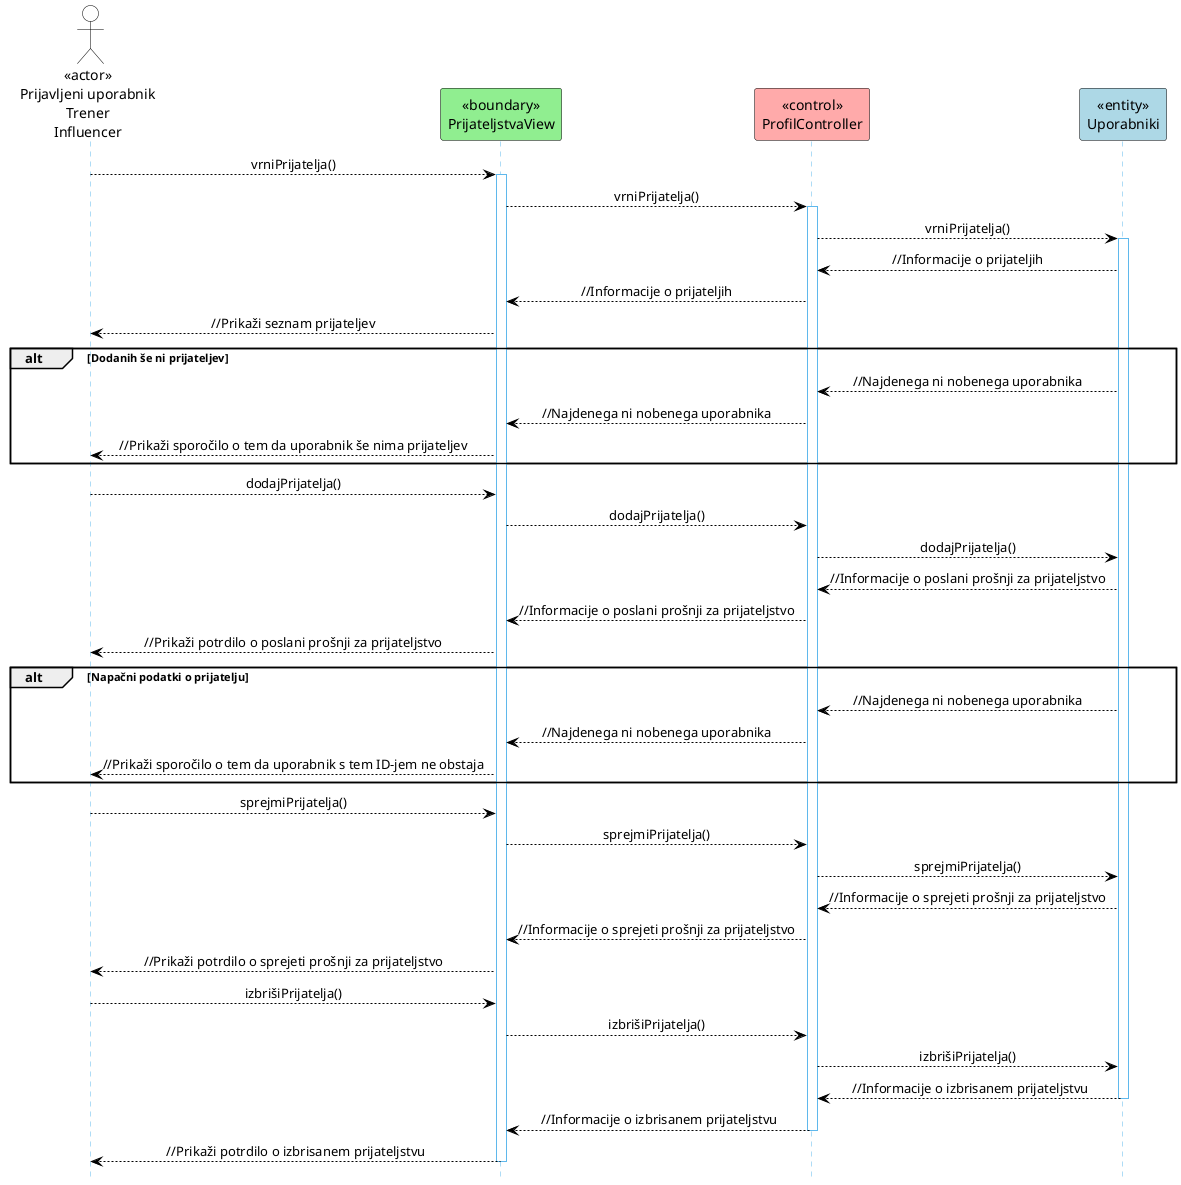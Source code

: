 @startuml
hide footbox

skinparam backgroundcolor transparent
skinparam defaultTextAlignment center
skinparam actorBorderColor black
skinparam actorBackgroundColor white
skinparam arrowColor black  
skinparam sequenceLifeLineBorderColor #5FB8EC
skinparam sequenceParticipantBorderColor #Black
skinparam sequenceParticipantBackgroundColor white

actor PrijavljeniUpor as "<<actor>>\nPrijavljeni uporabnik\nTrener\nInfluencer"
participant AnalizaTrenignovView as "<<boundary>>\nPrijateljstvaView" #LightGreen
participant AktivnostiController as "<<control>>\nProfilController" #FFAAAA
participant Aktivnost as "<<entity>>\nUporabniki" #LightBlue

PrijavljeniUpor --> AnalizaTrenignovView: vrniPrijatelja()
activate AnalizaTrenignovView
AnalizaTrenignovView --> AktivnostiController: vrniPrijatelja()
activate AktivnostiController
AktivnostiController --> Aktivnost: vrniPrijatelja()
activate Aktivnost
Aktivnost --> AktivnostiController: //Informacije o prijateljih
AktivnostiController --> AnalizaTrenignovView: //Informacije o prijateljih
AnalizaTrenignovView --> PrijavljeniUpor: //Prikaži seznam prijateljev

alt Dodanih še ni prijateljev

Aktivnost --> AktivnostiController: //Najdenega ni nobenega uporabnika
AktivnostiController --> AnalizaTrenignovView: //Najdenega ni nobenega uporabnika
AnalizaTrenignovView --> PrijavljeniUpor: //Prikaži sporočilo o tem da uporabnik še nima prijateljev

end

PrijavljeniUpor --> AnalizaTrenignovView: dodajPrijatelja()
AnalizaTrenignovView --> AktivnostiController: dodajPrijatelja()
AktivnostiController --> Aktivnost: dodajPrijatelja()
Aktivnost --> AktivnostiController: //Informacije o poslani prošnji za prijateljstvo
AktivnostiController --> AnalizaTrenignovView: //Informacije o poslani prošnji za prijateljstvo
AnalizaTrenignovView --> PrijavljeniUpor: //Prikaži potrdilo o poslani prošnji za prijateljstvo

alt Napačni podatki o prijatelju

Aktivnost --> AktivnostiController: //Najdenega ni nobenega uporabnika
AktivnostiController --> AnalizaTrenignovView: //Najdenega ni nobenega uporabnika
AnalizaTrenignovView --> PrijavljeniUpor: //Prikaži sporočilo o tem da uporabnik s tem ID-jem ne obstaja

end

PrijavljeniUpor --> AnalizaTrenignovView: sprejmiPrijatelja()
AnalizaTrenignovView --> AktivnostiController: sprejmiPrijatelja()
AktivnostiController --> Aktivnost: sprejmiPrijatelja()
Aktivnost --> AktivnostiController: //Informacije o sprejeti prošnji za prijateljstvo
AktivnostiController --> AnalizaTrenignovView: //Informacije o sprejeti prošnji za prijateljstvo
AnalizaTrenignovView --> PrijavljeniUpor: //Prikaži potrdilo o sprejeti prošnji za prijateljstvo


PrijavljeniUpor --> AnalizaTrenignovView: izbrišiPrijatelja()
AnalizaTrenignovView --> AktivnostiController: izbrišiPrijatelja()
AktivnostiController --> Aktivnost: izbrišiPrijatelja()
Aktivnost --> AktivnostiController: //Informacije o izbrisanem prijateljstvu
deactivate Aktivnost
AktivnostiController --> AnalizaTrenignovView: //Informacije o izbrisanem prijateljstvu
deactivate AktivnostiController
AnalizaTrenignovView --> PrijavljeniUpor: //Prikaži potrdilo o izbrisanem prijateljstvu
deactivate AnalizaTrenignovView
@enduml
